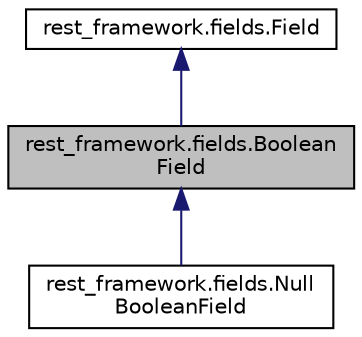digraph "rest_framework.fields.BooleanField"
{
 // LATEX_PDF_SIZE
  edge [fontname="Helvetica",fontsize="10",labelfontname="Helvetica",labelfontsize="10"];
  node [fontname="Helvetica",fontsize="10",shape=record];
  Node1 [label="rest_framework.fields.Boolean\lField",height=0.2,width=0.4,color="black", fillcolor="grey75", style="filled", fontcolor="black",tooltip=" "];
  Node2 -> Node1 [dir="back",color="midnightblue",fontsize="10",style="solid"];
  Node2 [label="rest_framework.fields.Field",height=0.2,width=0.4,color="black", fillcolor="white", style="filled",URL="$classrest__framework_1_1fields_1_1_field.html",tooltip=" "];
  Node1 -> Node3 [dir="back",color="midnightblue",fontsize="10",style="solid"];
  Node3 [label="rest_framework.fields.Null\lBooleanField",height=0.2,width=0.4,color="black", fillcolor="white", style="filled",URL="$classrest__framework_1_1fields_1_1_null_boolean_field.html",tooltip=" "];
}

